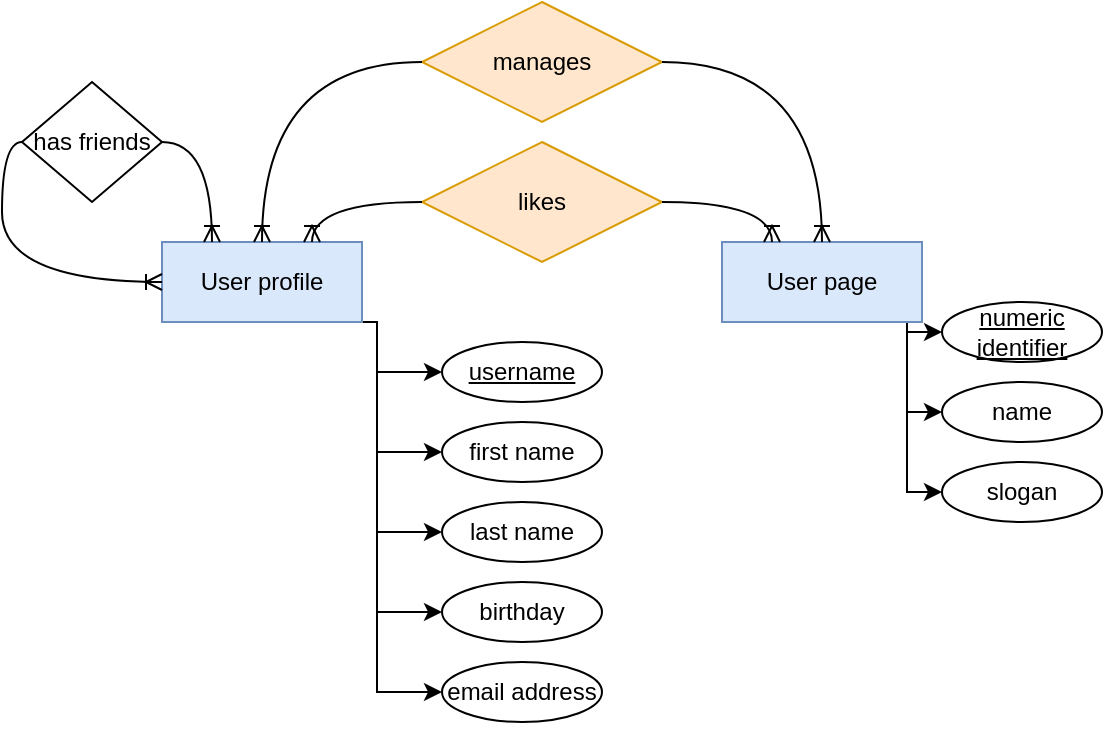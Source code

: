 <mxfile version="28.2.5">
  <diagram name="Page-1" id="cmEyMVNJTuBlBUb7Vsnx">
    <mxGraphModel dx="872" dy="546" grid="1" gridSize="10" guides="1" tooltips="1" connect="1" arrows="1" fold="1" page="1" pageScale="1" pageWidth="827" pageHeight="1169" math="0" shadow="0">
      <root>
        <mxCell id="0" />
        <mxCell id="1" parent="0" />
        <mxCell id="60CFW-aF2M_AKyUMYFlt-53" style="edgeStyle=elbowEdgeStyle;rounded=0;orthogonalLoop=1;jettySize=auto;html=1;exitX=0.75;exitY=1;exitDx=0;exitDy=0;" edge="1" parent="1" source="f78p78C7R4dkzkxiPv-Z-1" target="60CFW-aF2M_AKyUMYFlt-30">
          <mxGeometry relative="1" as="geometry" />
        </mxCell>
        <mxCell id="60CFW-aF2M_AKyUMYFlt-54" style="edgeStyle=elbowEdgeStyle;rounded=0;orthogonalLoop=1;jettySize=auto;html=1;exitX=0.75;exitY=1;exitDx=0;exitDy=0;" edge="1" parent="1" source="f78p78C7R4dkzkxiPv-Z-1" target="60CFW-aF2M_AKyUMYFlt-1">
          <mxGeometry relative="1" as="geometry" />
        </mxCell>
        <mxCell id="60CFW-aF2M_AKyUMYFlt-55" style="edgeStyle=elbowEdgeStyle;rounded=0;orthogonalLoop=1;jettySize=auto;html=1;exitX=0.75;exitY=1;exitDx=0;exitDy=0;" edge="1" parent="1" source="f78p78C7R4dkzkxiPv-Z-1" target="60CFW-aF2M_AKyUMYFlt-2">
          <mxGeometry relative="1" as="geometry" />
        </mxCell>
        <mxCell id="60CFW-aF2M_AKyUMYFlt-57" style="edgeStyle=elbowEdgeStyle;rounded=0;orthogonalLoop=1;jettySize=auto;html=1;exitX=0.75;exitY=1;exitDx=0;exitDy=0;" edge="1" parent="1" source="f78p78C7R4dkzkxiPv-Z-1" target="60CFW-aF2M_AKyUMYFlt-3">
          <mxGeometry relative="1" as="geometry" />
        </mxCell>
        <mxCell id="60CFW-aF2M_AKyUMYFlt-58" style="edgeStyle=elbowEdgeStyle;rounded=0;orthogonalLoop=1;jettySize=auto;html=1;exitX=0.75;exitY=1;exitDx=0;exitDy=0;" edge="1" parent="1" source="f78p78C7R4dkzkxiPv-Z-1" target="60CFW-aF2M_AKyUMYFlt-4">
          <mxGeometry relative="1" as="geometry" />
        </mxCell>
        <mxCell id="f78p78C7R4dkzkxiPv-Z-1" value="User profile" style="whiteSpace=wrap;html=1;align=center;fillColor=#dae8fc;strokeColor=#6c8ebf;" parent="1" vertex="1">
          <mxGeometry x="219" y="270" width="100" height="40" as="geometry" />
        </mxCell>
        <mxCell id="60CFW-aF2M_AKyUMYFlt-1" value="first name" style="ellipse;whiteSpace=wrap;html=1;align=center;" vertex="1" parent="1">
          <mxGeometry x="359" y="360" width="80" height="30" as="geometry" />
        </mxCell>
        <mxCell id="60CFW-aF2M_AKyUMYFlt-2" value="last name" style="ellipse;whiteSpace=wrap;html=1;align=center;" vertex="1" parent="1">
          <mxGeometry x="359" y="400" width="80" height="30" as="geometry" />
        </mxCell>
        <mxCell id="60CFW-aF2M_AKyUMYFlt-3" value="birthday" style="ellipse;whiteSpace=wrap;html=1;align=center;" vertex="1" parent="1">
          <mxGeometry x="359" y="440" width="80" height="30" as="geometry" />
        </mxCell>
        <mxCell id="60CFW-aF2M_AKyUMYFlt-4" value="email address" style="ellipse;whiteSpace=wrap;html=1;align=center;" vertex="1" parent="1">
          <mxGeometry x="359" y="480" width="80" height="30" as="geometry" />
        </mxCell>
        <mxCell id="60CFW-aF2M_AKyUMYFlt-29" style="edgeStyle=orthogonalEdgeStyle;curved=1;rounded=0;orthogonalLoop=1;jettySize=auto;html=1;exitX=0.5;exitY=1;exitDx=0;exitDy=0;" edge="1" parent="1" source="60CFW-aF2M_AKyUMYFlt-4" target="60CFW-aF2M_AKyUMYFlt-4">
          <mxGeometry relative="1" as="geometry" />
        </mxCell>
        <mxCell id="60CFW-aF2M_AKyUMYFlt-30" value="username" style="ellipse;whiteSpace=wrap;html=1;align=center;fontStyle=4;" vertex="1" parent="1">
          <mxGeometry x="359" y="320" width="80" height="30" as="geometry" />
        </mxCell>
        <mxCell id="60CFW-aF2M_AKyUMYFlt-62" value="has friends" style="shape=rhombus;perimeter=rhombusPerimeter;whiteSpace=wrap;html=1;align=center;" vertex="1" parent="1">
          <mxGeometry x="149" y="190" width="70" height="60" as="geometry" />
        </mxCell>
        <mxCell id="60CFW-aF2M_AKyUMYFlt-65" value="" style="edgeStyle=orthogonalEdgeStyle;fontSize=12;html=1;endArrow=ERoneToMany;rounded=0;exitX=1;exitY=0.5;exitDx=0;exitDy=0;entryX=0.25;entryY=0;entryDx=0;entryDy=0;curved=1;" edge="1" parent="1" source="60CFW-aF2M_AKyUMYFlt-62" target="f78p78C7R4dkzkxiPv-Z-1">
          <mxGeometry width="100" height="100" relative="1" as="geometry">
            <mxPoint x="489" y="460" as="sourcePoint" />
            <mxPoint x="589" y="360" as="targetPoint" />
          </mxGeometry>
        </mxCell>
        <mxCell id="60CFW-aF2M_AKyUMYFlt-66" value="" style="edgeStyle=orthogonalEdgeStyle;fontSize=12;html=1;endArrow=ERoneToMany;rounded=0;curved=1;exitX=0;exitY=0.5;exitDx=0;exitDy=0;entryX=0;entryY=0.5;entryDx=0;entryDy=0;" edge="1" parent="1" source="60CFW-aF2M_AKyUMYFlt-62" target="f78p78C7R4dkzkxiPv-Z-1">
          <mxGeometry width="100" height="100" relative="1" as="geometry">
            <mxPoint x="369" y="470" as="sourcePoint" />
            <mxPoint x="469" y="370" as="targetPoint" />
          </mxGeometry>
        </mxCell>
        <mxCell id="60CFW-aF2M_AKyUMYFlt-72" style="edgeStyle=elbowEdgeStyle;rounded=0;orthogonalLoop=1;jettySize=auto;html=1;exitX=0.75;exitY=1;exitDx=0;exitDy=0;" edge="1" parent="1" source="60CFW-aF2M_AKyUMYFlt-67" target="60CFW-aF2M_AKyUMYFlt-69">
          <mxGeometry relative="1" as="geometry" />
        </mxCell>
        <mxCell id="60CFW-aF2M_AKyUMYFlt-73" style="edgeStyle=elbowEdgeStyle;rounded=0;orthogonalLoop=1;jettySize=auto;html=1;exitX=0.75;exitY=1;exitDx=0;exitDy=0;entryX=0;entryY=0.5;entryDx=0;entryDy=0;" edge="1" parent="1" source="60CFW-aF2M_AKyUMYFlt-67" target="60CFW-aF2M_AKyUMYFlt-70">
          <mxGeometry relative="1" as="geometry" />
        </mxCell>
        <mxCell id="60CFW-aF2M_AKyUMYFlt-74" style="edgeStyle=elbowEdgeStyle;rounded=0;orthogonalLoop=1;jettySize=auto;html=1;exitX=0.75;exitY=1;exitDx=0;exitDy=0;entryX=0;entryY=0.5;entryDx=0;entryDy=0;" edge="1" parent="1" source="60CFW-aF2M_AKyUMYFlt-67" target="60CFW-aF2M_AKyUMYFlt-71">
          <mxGeometry relative="1" as="geometry" />
        </mxCell>
        <mxCell id="60CFW-aF2M_AKyUMYFlt-67" value="User page" style="whiteSpace=wrap;html=1;align=center;fillColor=#dae8fc;strokeColor=#6c8ebf;" vertex="1" parent="1">
          <mxGeometry x="499" y="270" width="100" height="40" as="geometry" />
        </mxCell>
        <mxCell id="60CFW-aF2M_AKyUMYFlt-69" value="numeric identifier" style="ellipse;whiteSpace=wrap;html=1;align=center;fontStyle=4;" vertex="1" parent="1">
          <mxGeometry x="609" y="300" width="80" height="30" as="geometry" />
        </mxCell>
        <mxCell id="60CFW-aF2M_AKyUMYFlt-70" value="name" style="ellipse;whiteSpace=wrap;html=1;align=center;" vertex="1" parent="1">
          <mxGeometry x="609" y="340" width="80" height="30" as="geometry" />
        </mxCell>
        <mxCell id="60CFW-aF2M_AKyUMYFlt-71" value="slogan" style="ellipse;whiteSpace=wrap;html=1;align=center;" vertex="1" parent="1">
          <mxGeometry x="609" y="380" width="80" height="30" as="geometry" />
        </mxCell>
        <mxCell id="60CFW-aF2M_AKyUMYFlt-75" value="manages" style="shape=rhombus;perimeter=rhombusPerimeter;whiteSpace=wrap;html=1;align=center;fillColor=#ffe6cc;strokeColor=#d79b00;" vertex="1" parent="1">
          <mxGeometry x="349" y="150" width="120" height="60" as="geometry" />
        </mxCell>
        <mxCell id="60CFW-aF2M_AKyUMYFlt-76" style="edgeStyle=elbowEdgeStyle;rounded=0;orthogonalLoop=1;jettySize=auto;html=1;exitX=1;exitY=0.5;exitDx=0;exitDy=0;" edge="1" parent="1" source="60CFW-aF2M_AKyUMYFlt-75" target="60CFW-aF2M_AKyUMYFlt-75">
          <mxGeometry relative="1" as="geometry" />
        </mxCell>
        <mxCell id="60CFW-aF2M_AKyUMYFlt-77" value="likes" style="shape=rhombus;perimeter=rhombusPerimeter;whiteSpace=wrap;html=1;align=center;fillColor=#ffe6cc;strokeColor=#d79b00;" vertex="1" parent="1">
          <mxGeometry x="349" y="220" width="120" height="60" as="geometry" />
        </mxCell>
        <mxCell id="60CFW-aF2M_AKyUMYFlt-78" value="" style="edgeStyle=orthogonalEdgeStyle;fontSize=12;html=1;endArrow=ERoneToMany;rounded=0;curved=1;entryX=0.25;entryY=0;entryDx=0;entryDy=0;exitX=1;exitY=0.5;exitDx=0;exitDy=0;" edge="1" parent="1" source="60CFW-aF2M_AKyUMYFlt-77" target="60CFW-aF2M_AKyUMYFlt-67">
          <mxGeometry width="100" height="100" relative="1" as="geometry">
            <mxPoint x="409" y="470" as="sourcePoint" />
            <mxPoint x="509" y="370" as="targetPoint" />
          </mxGeometry>
        </mxCell>
        <mxCell id="60CFW-aF2M_AKyUMYFlt-79" value="" style="edgeStyle=orthogonalEdgeStyle;fontSize=12;html=1;endArrow=ERoneToMany;rounded=0;curved=1;exitX=0;exitY=0.5;exitDx=0;exitDy=0;entryX=0.5;entryY=0;entryDx=0;entryDy=0;" edge="1" parent="1" source="60CFW-aF2M_AKyUMYFlt-75" target="f78p78C7R4dkzkxiPv-Z-1">
          <mxGeometry width="100" height="100" relative="1" as="geometry">
            <mxPoint x="569" y="590" as="sourcePoint" />
            <mxPoint x="669" y="490" as="targetPoint" />
          </mxGeometry>
        </mxCell>
        <mxCell id="60CFW-aF2M_AKyUMYFlt-80" value="" style="edgeStyle=orthogonalEdgeStyle;fontSize=12;html=1;endArrow=ERoneToMany;rounded=0;curved=1;entryX=0.5;entryY=0;entryDx=0;entryDy=0;exitX=1;exitY=0.5;exitDx=0;exitDy=0;" edge="1" parent="1" source="60CFW-aF2M_AKyUMYFlt-75" target="60CFW-aF2M_AKyUMYFlt-67">
          <mxGeometry width="100" height="100" relative="1" as="geometry">
            <mxPoint x="529" y="500" as="sourcePoint" />
            <mxPoint x="629" y="400" as="targetPoint" />
          </mxGeometry>
        </mxCell>
        <mxCell id="60CFW-aF2M_AKyUMYFlt-81" value="" style="edgeStyle=orthogonalEdgeStyle;fontSize=12;html=1;endArrow=ERoneToMany;rounded=0;curved=1;entryX=0.75;entryY=0;entryDx=0;entryDy=0;exitX=0;exitY=0.5;exitDx=0;exitDy=0;" edge="1" parent="1" source="60CFW-aF2M_AKyUMYFlt-77" target="f78p78C7R4dkzkxiPv-Z-1">
          <mxGeometry width="100" height="100" relative="1" as="geometry">
            <mxPoint x="539" y="540" as="sourcePoint" />
            <mxPoint x="639" y="440" as="targetPoint" />
          </mxGeometry>
        </mxCell>
      </root>
    </mxGraphModel>
  </diagram>
</mxfile>
